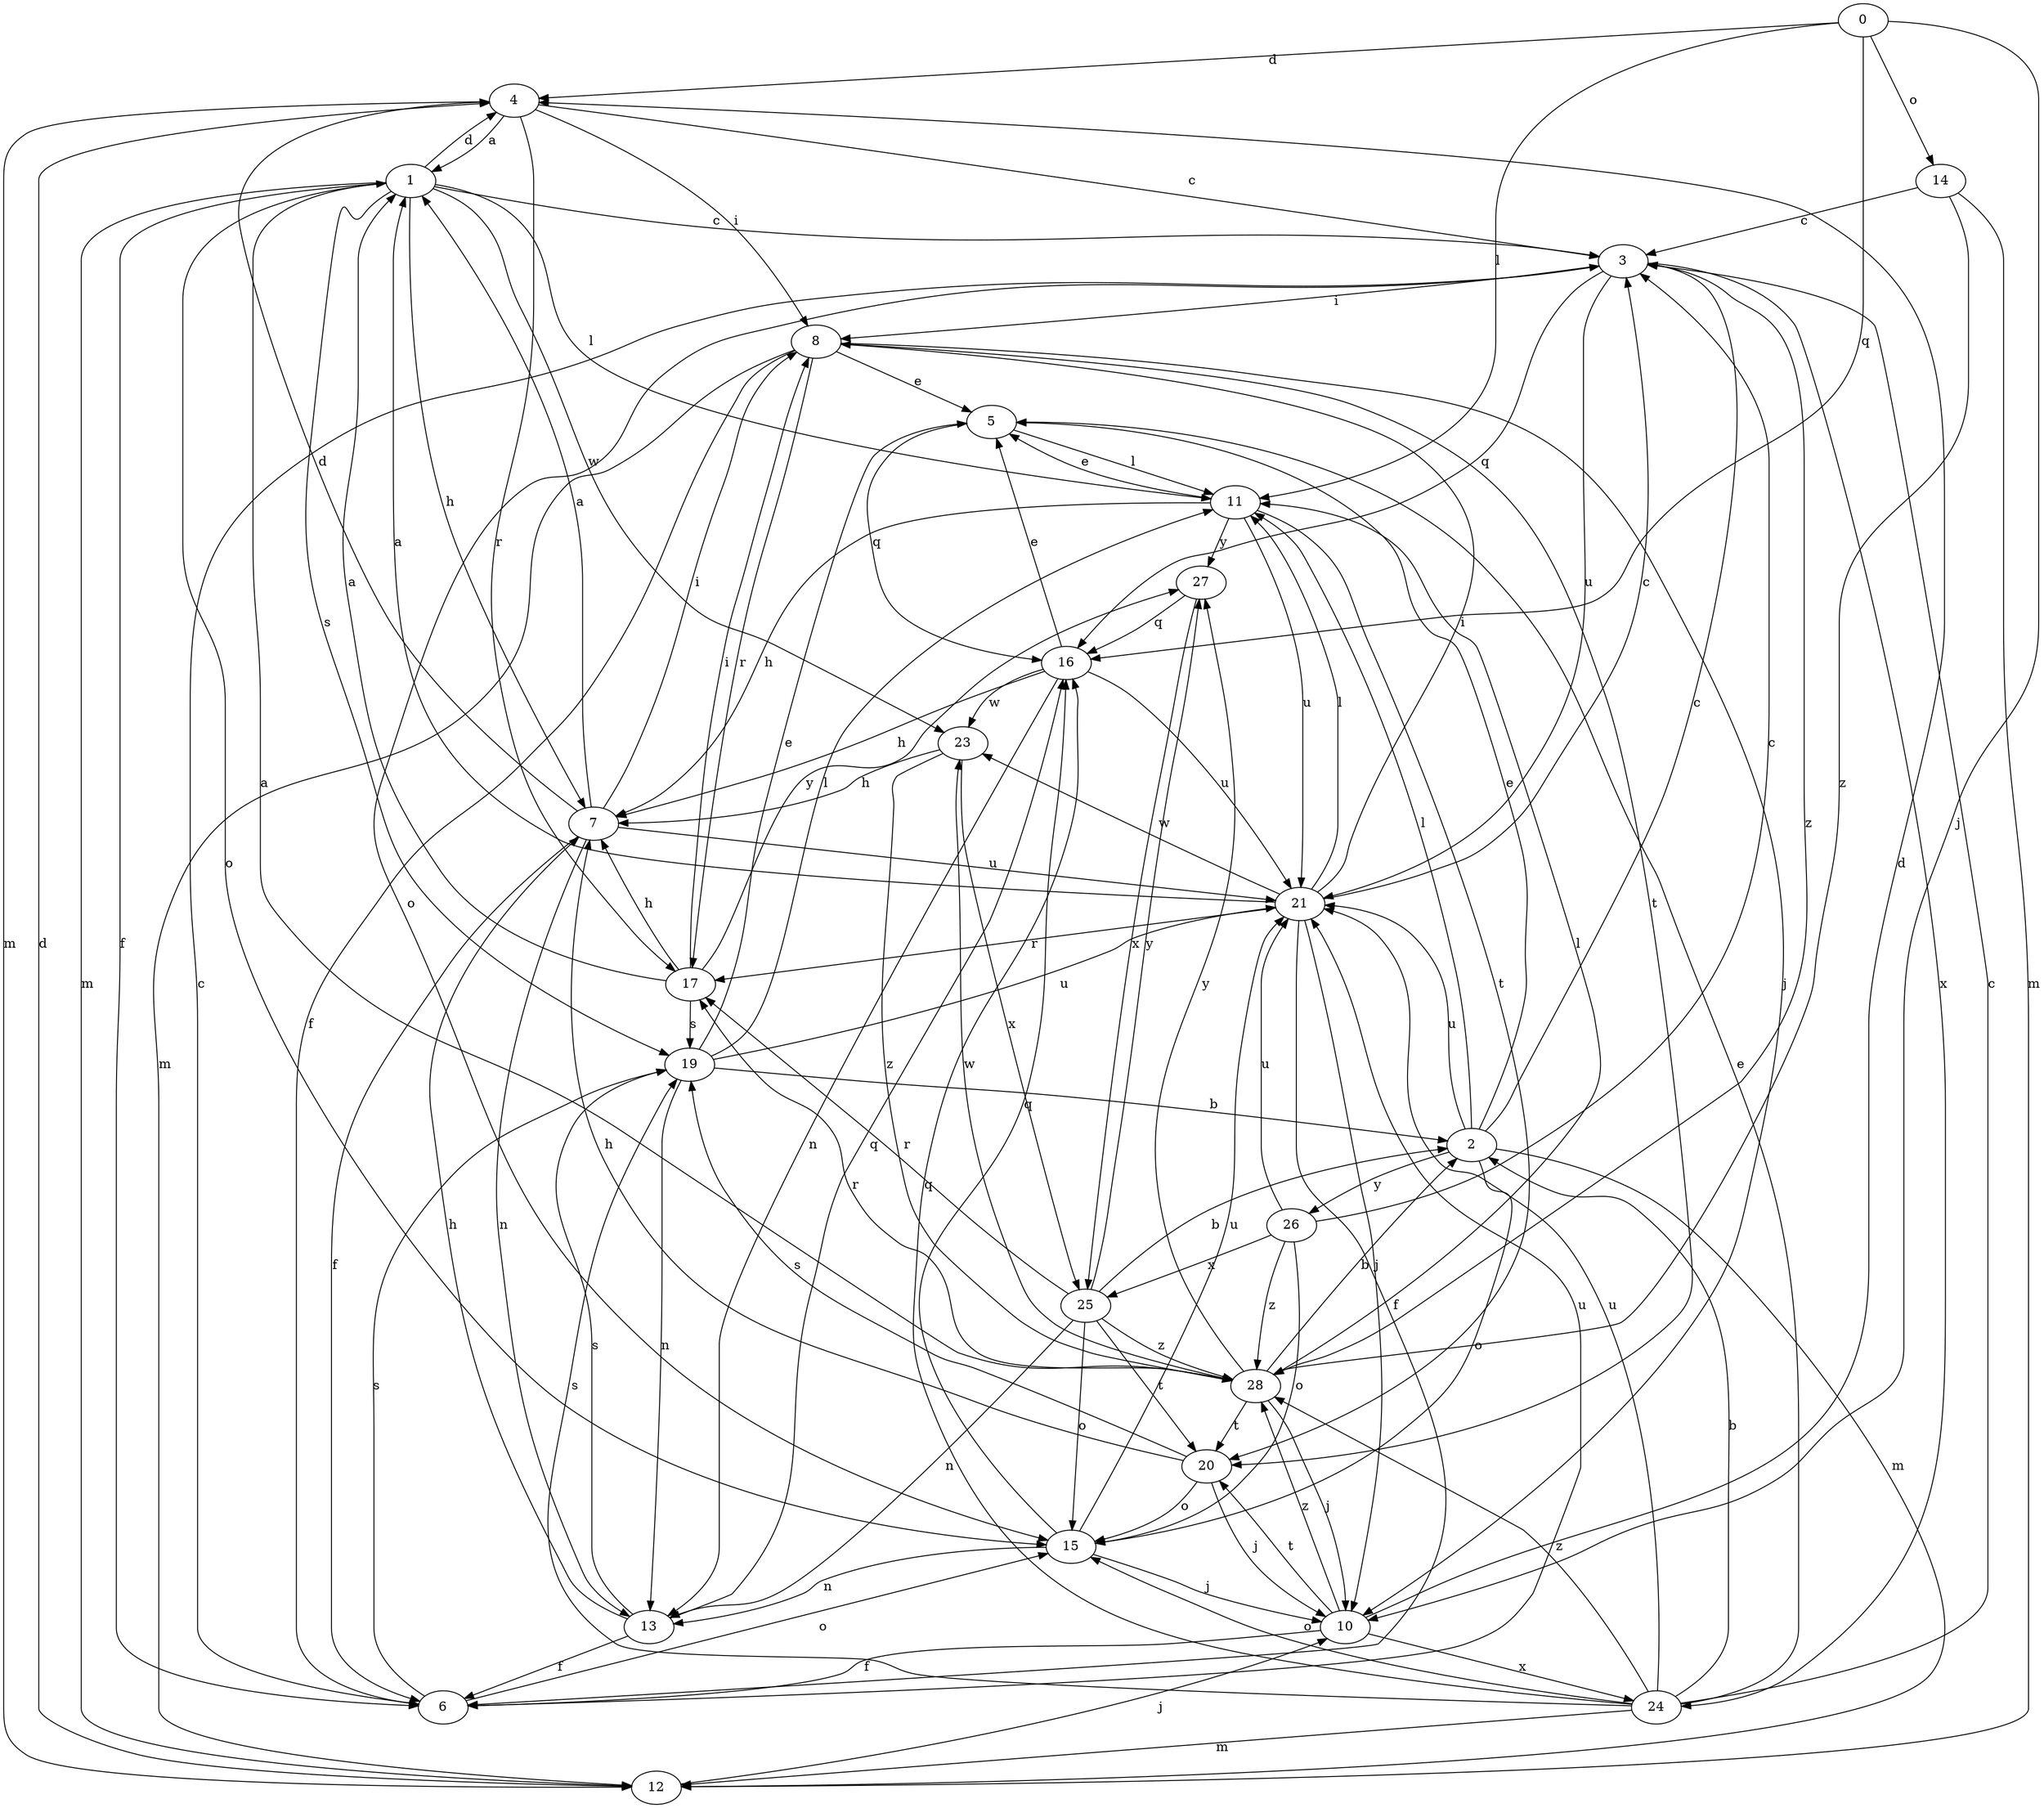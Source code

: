 strict digraph  {
0;
1;
2;
3;
4;
5;
6;
7;
8;
10;
11;
12;
13;
14;
15;
16;
17;
19;
20;
21;
23;
24;
25;
26;
27;
28;
0 -> 4  [label=d];
0 -> 10  [label=j];
0 -> 11  [label=l];
0 -> 14  [label=o];
0 -> 16  [label=q];
1 -> 3  [label=c];
1 -> 4  [label=d];
1 -> 6  [label=f];
1 -> 7  [label=h];
1 -> 11  [label=l];
1 -> 12  [label=m];
1 -> 15  [label=o];
1 -> 19  [label=s];
1 -> 23  [label=w];
2 -> 3  [label=c];
2 -> 5  [label=e];
2 -> 11  [label=l];
2 -> 12  [label=m];
2 -> 15  [label=o];
2 -> 21  [label=u];
2 -> 26  [label=y];
3 -> 8  [label=i];
3 -> 15  [label=o];
3 -> 16  [label=q];
3 -> 21  [label=u];
3 -> 24  [label=x];
3 -> 28  [label=z];
4 -> 1  [label=a];
4 -> 3  [label=c];
4 -> 8  [label=i];
4 -> 12  [label=m];
4 -> 17  [label=r];
5 -> 11  [label=l];
5 -> 16  [label=q];
6 -> 3  [label=c];
6 -> 15  [label=o];
6 -> 19  [label=s];
6 -> 21  [label=u];
7 -> 1  [label=a];
7 -> 4  [label=d];
7 -> 6  [label=f];
7 -> 8  [label=i];
7 -> 13  [label=n];
7 -> 21  [label=u];
8 -> 5  [label=e];
8 -> 6  [label=f];
8 -> 10  [label=j];
8 -> 12  [label=m];
8 -> 17  [label=r];
8 -> 20  [label=t];
10 -> 4  [label=d];
10 -> 6  [label=f];
10 -> 20  [label=t];
10 -> 24  [label=x];
10 -> 28  [label=z];
11 -> 5  [label=e];
11 -> 7  [label=h];
11 -> 20  [label=t];
11 -> 21  [label=u];
11 -> 27  [label=y];
12 -> 4  [label=d];
12 -> 10  [label=j];
13 -> 6  [label=f];
13 -> 7  [label=h];
13 -> 16  [label=q];
13 -> 19  [label=s];
14 -> 3  [label=c];
14 -> 12  [label=m];
14 -> 28  [label=z];
15 -> 10  [label=j];
15 -> 13  [label=n];
15 -> 16  [label=q];
15 -> 21  [label=u];
16 -> 5  [label=e];
16 -> 7  [label=h];
16 -> 13  [label=n];
16 -> 21  [label=u];
16 -> 23  [label=w];
17 -> 1  [label=a];
17 -> 7  [label=h];
17 -> 8  [label=i];
17 -> 19  [label=s];
17 -> 27  [label=y];
19 -> 2  [label=b];
19 -> 5  [label=e];
19 -> 11  [label=l];
19 -> 13  [label=n];
19 -> 21  [label=u];
20 -> 7  [label=h];
20 -> 10  [label=j];
20 -> 15  [label=o];
20 -> 19  [label=s];
21 -> 1  [label=a];
21 -> 3  [label=c];
21 -> 6  [label=f];
21 -> 8  [label=i];
21 -> 10  [label=j];
21 -> 11  [label=l];
21 -> 17  [label=r];
21 -> 23  [label=w];
23 -> 7  [label=h];
23 -> 25  [label=x];
23 -> 28  [label=z];
24 -> 2  [label=b];
24 -> 3  [label=c];
24 -> 5  [label=e];
24 -> 12  [label=m];
24 -> 15  [label=o];
24 -> 16  [label=q];
24 -> 19  [label=s];
24 -> 21  [label=u];
24 -> 28  [label=z];
25 -> 2  [label=b];
25 -> 13  [label=n];
25 -> 15  [label=o];
25 -> 17  [label=r];
25 -> 20  [label=t];
25 -> 27  [label=y];
25 -> 28  [label=z];
26 -> 3  [label=c];
26 -> 15  [label=o];
26 -> 21  [label=u];
26 -> 25  [label=x];
26 -> 28  [label=z];
27 -> 16  [label=q];
27 -> 25  [label=x];
28 -> 1  [label=a];
28 -> 2  [label=b];
28 -> 10  [label=j];
28 -> 11  [label=l];
28 -> 17  [label=r];
28 -> 20  [label=t];
28 -> 23  [label=w];
28 -> 27  [label=y];
}
